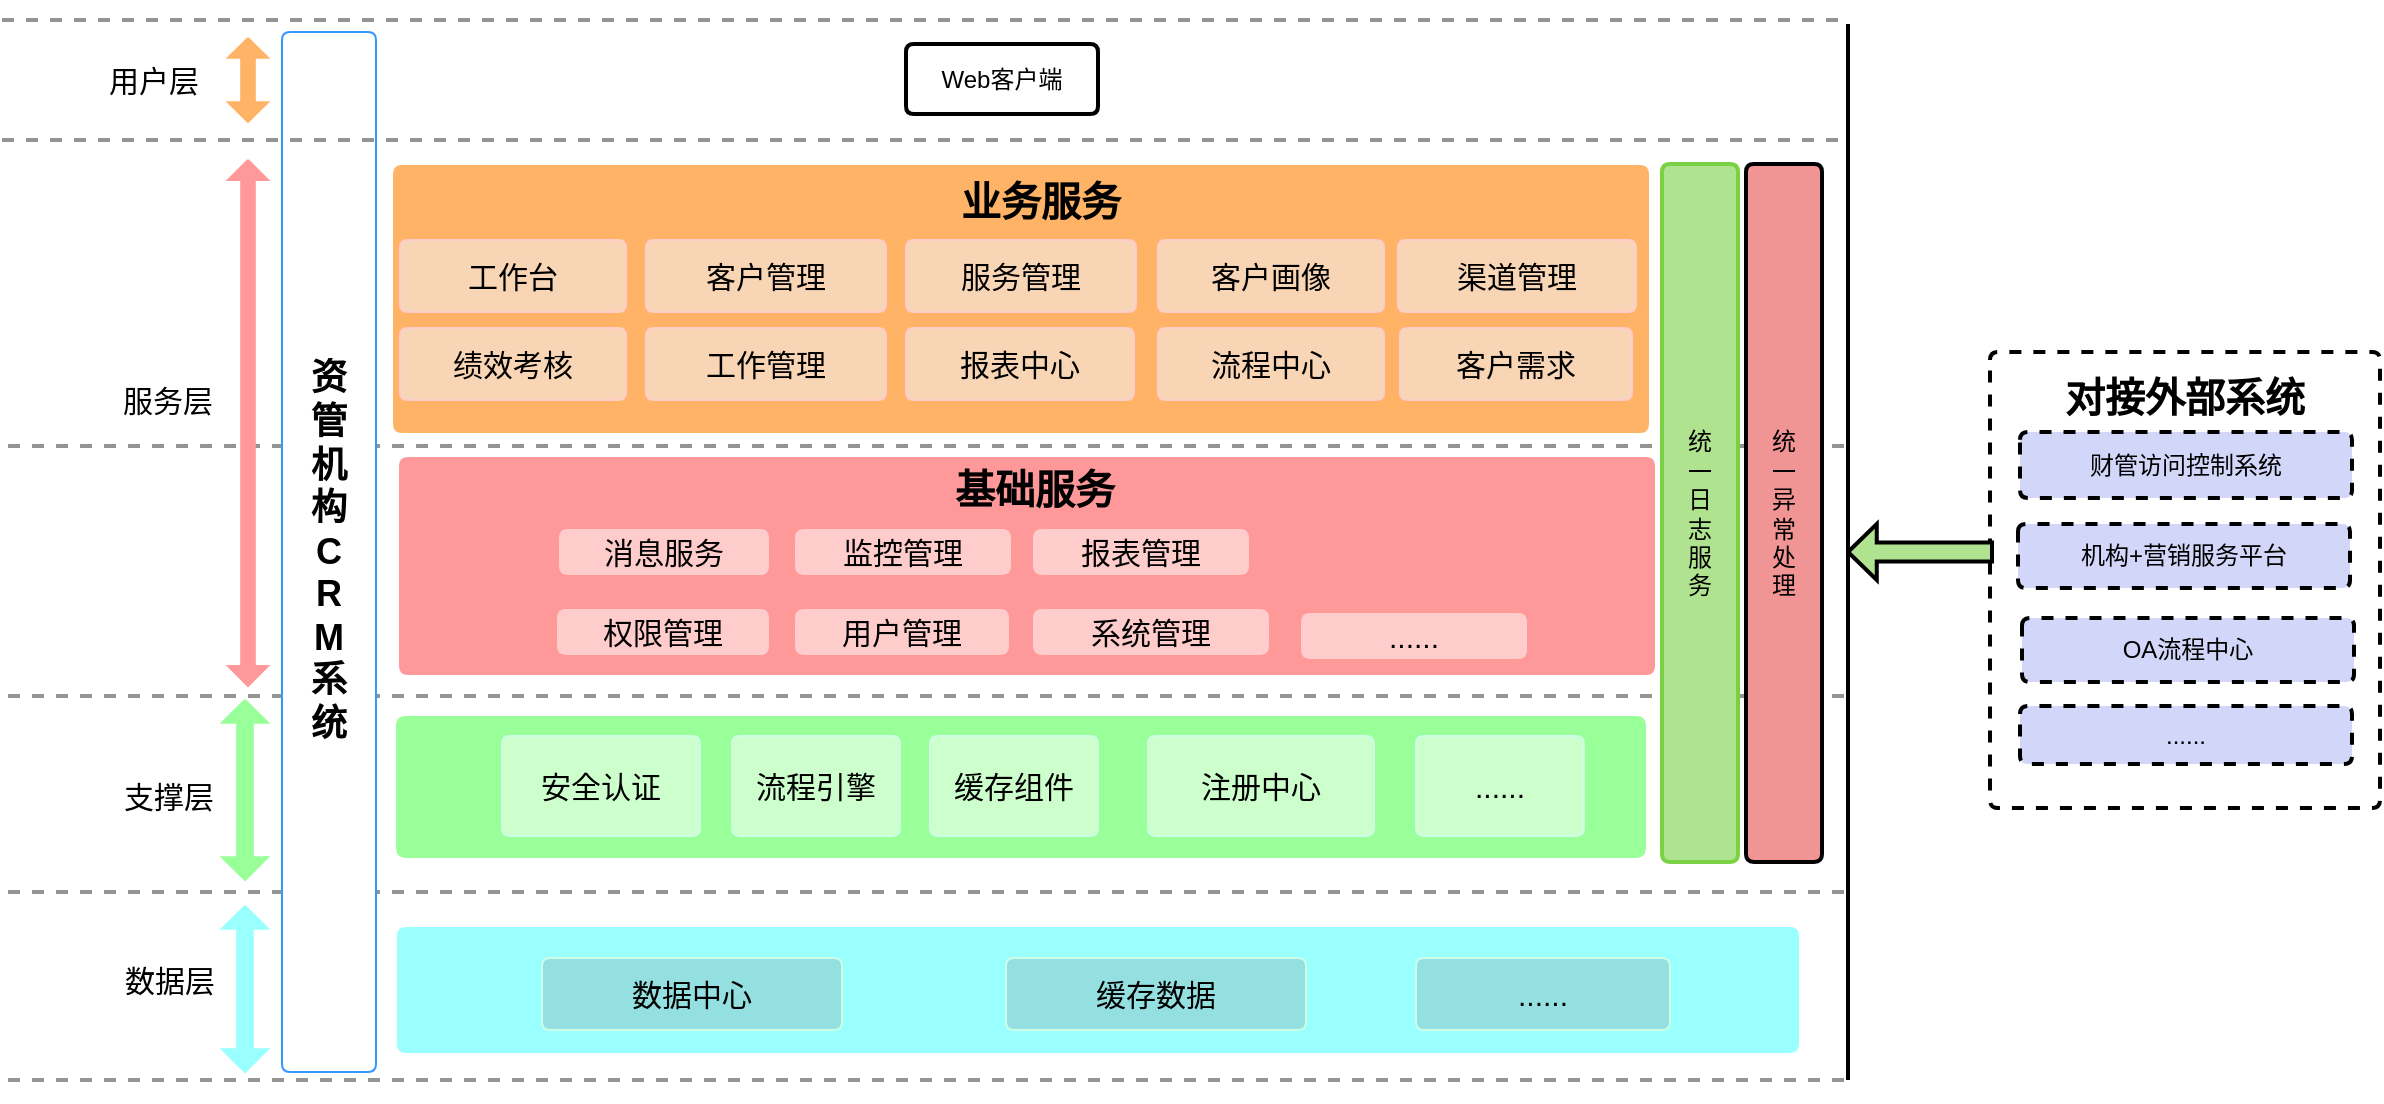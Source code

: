 <mxfile version="24.7.4">
  <diagram name="Page-1" id="Page-1">
    <mxGraphModel dx="1434" dy="708" grid="1" gridSize="10" guides="1" tooltips="1" connect="1" arrows="1" fold="1" page="1" pageScale="1" pageWidth="827" pageHeight="1169" math="0" shadow="0">
      <root>
        <mxCell id="0" />
        <mxCell id="1" parent="0" />
        <mxCell id="trYxhRb7_KVQ2dpVlWDX-73" value="" style="edgeStyle=none;orthogonalLoop=1;jettySize=auto;html=1;rounded=0;dashed=1;startArrow=none;startFill=0;strokeWidth=2;strokeColor=#949494;endArrow=none;endFill=0;endSize=9;" edge="1" parent="1">
          <mxGeometry width="80" relative="1" as="geometry">
            <mxPoint x="142" y="787" as="sourcePoint" />
            <mxPoint x="1062" y="787" as="targetPoint" />
            <Array as="points" />
          </mxGeometry>
        </mxCell>
        <mxCell id="trYxhRb7_KVQ2dpVlWDX-72" value="" style="edgeStyle=none;orthogonalLoop=1;jettySize=auto;html=1;rounded=0;dashed=1;startArrow=none;startFill=0;strokeWidth=2;strokeColor=#949494;endArrow=none;endFill=0;endSize=9;" edge="1" parent="1">
          <mxGeometry width="80" relative="1" as="geometry">
            <mxPoint x="142" y="689" as="sourcePoint" />
            <mxPoint x="1062" y="689" as="targetPoint" />
            <Array as="points" />
          </mxGeometry>
        </mxCell>
        <mxCell id="trYxhRb7_KVQ2dpVlWDX-71" value="" style="edgeStyle=none;orthogonalLoop=1;jettySize=auto;html=1;rounded=0;dashed=1;startArrow=none;startFill=0;strokeWidth=2;strokeColor=#949494;endArrow=none;endFill=0;endSize=9;" edge="1" parent="1">
          <mxGeometry width="80" relative="1" as="geometry">
            <mxPoint x="142" y="564" as="sourcePoint" />
            <mxPoint x="1062" y="564" as="targetPoint" />
            <Array as="points" />
          </mxGeometry>
        </mxCell>
        <UserObject label="" tags="Background" id="3">
          <mxCell style="vsdxID=2;fillColor=none;gradientColor=none;shape=stencil(nZBLDoAgDAVP0z3SIyjeg0SURgWD+Lu9EGL8xBW7N828Ji1gOWs5KeBs9s72aqPGa8AKOCejlSMfEqAALFvrVOfsYprEk4xmTKNd44Y99VhscHY8qU7iQOYhFixbvfhXzlZfYgj3hQG+54dReh2KEw==);strokeColor=none;strokeWidth=0;spacingTop=-3;spacingBottom=-3;spacingLeft=-3;spacingRight=-3;points=[];labelBackgroundColor=none;rounded=0;html=1;whiteSpace=wrap;" parent="1" vertex="1">
            <mxGeometry x="165" y="871" width="897" height="21" as="geometry" />
          </mxCell>
        </UserObject>
        <UserObject label="" tags="Background" id="5">
          <mxCell style="vsdxID=4;fillColor=none;gradientColor=none;shape=stencil(nZBLDoAgDAVP0z3SIyjeg0SURgWD+Lu9EGL8xBW7N828Ji1gOWs5KeBs9s72aqPGa8AKOCejlSMfEqAALFvrVOfsYprEk4xmTKNd44Y99VhscHY8qU7iQOYhFixbvfhXzlZfYgj3hQG+54dReh2KEw==);strokeColor=none;strokeWidth=0;spacingTop=-3;spacingBottom=-3;spacingLeft=-3;spacingRight=-3;points=[];labelBackgroundColor=none;rounded=0;html=1;whiteSpace=wrap;" parent="1" vertex="1">
            <mxGeometry x="167" y="678" width="897" height="21" as="geometry" />
          </mxCell>
        </UserObject>
        <UserObject label="" tags="Background" id="7">
          <mxCell style="vsdxID=6;fillColor=none;gradientColor=none;shape=stencil(nZBLDoAgDAVP0z3SIyjeg0SURgWD+Lu9EGL8xBW7N828Ji1gOWs5KeBs9s72aqPGa8AKOCejlSMfEqAALFvrVOfsYprEk4xmTKNd44Y99VhscHY8qU7iQOYhFixbvfhXzlZfYgj3hQG+54dReh2KEw==);strokeColor=none;strokeWidth=0;spacingTop=-3;spacingBottom=-3;spacingLeft=-3;spacingRight=-3;points=[];labelBackgroundColor=none;rounded=0;html=1;whiteSpace=wrap;" parent="1" vertex="1">
            <mxGeometry x="165" y="774" width="897" height="21" as="geometry" />
          </mxCell>
        </UserObject>
        <UserObject label="" tags="Background" id="9">
          <mxCell style="vsdxID=8;fillColor=none;gradientColor=none;shape=stencil(nZBLDoAgDAVP0z3SIyjeg0SURgWD+Lu9EGL8xBW7N828Ji1gOWs5KeBs9s72aqPGa8AKOCejlSMfEqAALFvrVOfsYprEk4xmTKNd44Y99VhscHY8qU7iQOYhFixbvfhXzlZfYgj3hQG+54dReh2KEw==);strokeColor=none;strokeWidth=0;spacingTop=-3;spacingBottom=-3;spacingLeft=-3;spacingRight=-3;points=[];labelBackgroundColor=none;rounded=0;html=1;whiteSpace=wrap;" parent="1" vertex="1">
            <mxGeometry x="165" y="396" width="897" height="21" as="geometry" />
          </mxCell>
        </UserObject>
        <UserObject label="" tags="Background" id="10">
          <mxCell style="vsdxID=9;fillColor=#ff9999;gradientColor=none;shape=stencil(lZLdDoMgDIWfhluC7eLitXPvYSJOMicOf+befjLYBGZIdtdTTvlaKMF8aMqeE2DDqOSVP0Q1NgRPBEB0DVdiXCOCBcG8lopflJy6yui+1E4d3eSsb1hMHdMVwJ5GIT2+9dlY71NZaWvie325gJU0PVgDuAZ7Vys6B5tlFFMPzSLghMXR2znszuGzN7ftJaX4D/yb+ODdYYKOdhtwXmrXHX/2H3wwezhOwI799xpse1KLtjVr5p6He7WmzE5i8QI=);strokeColor=#ff9999;spacingTop=-3;spacingBottom=-3;spacingLeft=-3;spacingRight=-3;points=[];labelBackgroundColor=none;rounded=0;html=1;whiteSpace=wrap;" parent="1" vertex="1">
            <mxGeometry x="338" y="570" width="627" height="108" as="geometry" />
          </mxCell>
        </UserObject>
        <UserObject label="&lt;div style=&quot;font-size: 1px&quot;&gt;&lt;p style=&quot;text-align:center;margin-left:0;margin-right:0;margin-top:0px;margin-bottom:0px;text-indent:0;vertical-align:middle;direction:ltr;&quot;&gt;&lt;font style=&quot;font-size:15px;font-family:0;color:#000000;direction:ltr;letter-spacing:0px;line-height:120%;opacity:1&quot;&gt;消息服务&lt;br/&gt;&lt;/font&gt;&lt;/p&gt;&lt;/div&gt;" tags="Background" id="11">
          <mxCell style="verticalAlign=middle;align=center;overflow=width;vsdxID=10;fillColor=#ffcccc;gradientColor=none;shape=stencil(lVLRDoIwDPyavS5bl+h4RvwPEoYsIsMBin8vsygbIMa3Xnvdtd0RETdFWisCrGmtOau7ztqCiAMB0FWhrG6HiIiEiDg3Vp2s6aoMcZ06posu5uZe6LGPuQ5gD0R8TyP5yhyRfO3SzJF5yA5hDwgFlTASwCeMb5W68oSjHeUyEGcbwpxtS091+LJJqD7xEUugDP7R/yTeE/j7zIZancA71ip7+/IL+dn6i31C8R+/PgSTX3Jdlmg3vz7315BCb4rkCQ==);strokeColor=#ffcccc;spacingTop=-3;spacingBottom=-3;spacingLeft=-3;spacingRight=-3;points=[];labelBackgroundColor=none;rounded=0;html=1;whiteSpace=wrap;" parent="1" vertex="1">
            <mxGeometry x="418" y="606" width="104" height="22" as="geometry" />
          </mxCell>
        </UserObject>
        <UserObject label="&lt;div style=&quot;font-size: 1px&quot;&gt;&lt;p style=&quot;text-align:center;margin-left:0;margin-right:0;margin-top:0px;margin-bottom:0px;text-indent:0;vertical-align:middle;direction:ltr;&quot;&gt;&lt;font style=&quot;font-size:20px;font-family:0;color:#000000;direction:ltr;letter-spacing:0px;line-height:120%;opacity:1&quot;&gt;&lt;b&gt;基础服务&lt;/b&gt;&lt;/font&gt;&lt;/p&gt;&lt;/div&gt;" tags="Background" id="12">
          <mxCell style="verticalAlign=middle;align=center;overflow=width;vsdxID=11;fillColor=none;gradientColor=none;shape=stencil(nZBLDoAgDAVP0z3SIyjeg0SURgWD+Lu9EGL8xBW7N828Ji1gOWs5KeBs9s72aqPGa8AKOCejlSMfEqAALFvrVOfsYprEk4xmTKNd44Y99VhscHY8qU7iQOYhFixbvfhXzlZfYgj3hQG+54dReh2KEw==);strokeColor=none;strokeWidth=0;spacingTop=-3;spacingBottom=-3;spacingLeft=-3;spacingRight=-3;points=[];labelBackgroundColor=none;rounded=0;html=1;whiteSpace=wrap;" parent="1" vertex="1">
            <mxGeometry x="588" y="565" width="135" height="40" as="geometry" />
          </mxCell>
        </UserObject>
        <UserObject label="" tags="Background" id="13">
          <mxCell style="vsdxID=12;fillColor=#ffb366;gradientColor=none;shape=stencil(lVLRDoMgDPwaXgm2iwnPzv2HiTjJnDh0m/v7yWAT0JDsrddeuWspwWJsq0EQYOOk1UU8ZT21BI8EQPat0HJaIoIlwaJRWpy1uve1xUNlmCa6qod5YbZ9zHQAe1mElGWfxMlyb/eqNtwsJIdwBgdpfnAE8AnurU72ni7nFPNAmyWEM5aWXuuwP0govtKdmZxy/o/8L/E14I8Tedp14O1ql51e/EY+mn4zTySe/PMlWI+lkV1nb82vx8e1pOxhYvkG);strokeColor=#ffb366;spacingTop=-3;spacingBottom=-3;spacingLeft=-3;spacingRight=-3;points=[];labelBackgroundColor=none;rounded=0;html=1;whiteSpace=wrap;" parent="1" vertex="1">
            <mxGeometry x="335" y="424" width="627" height="133" as="geometry" />
          </mxCell>
        </UserObject>
        <UserObject label="&lt;div style=&quot;font-size: 1px&quot;&gt;&lt;p style=&quot;text-align:center;margin-left:0;margin-right:0;margin-top:0px;margin-bottom:0px;text-indent:0;vertical-align:middle;direction:ltr;&quot;&gt;&lt;font style=&quot;font-size:18px;font-family:0;color:#000000;direction:ltr;letter-spacing:0px;line-height:120%;opacity:1&quot;&gt;&lt;b&gt;资&lt;br/&gt;&lt;/b&gt;&lt;/font&gt;&lt;font style=&quot;font-size:18px;font-family:0;color:#000000;direction:ltr;letter-spacing:0px;line-height:120%;opacity:1&quot;&gt;&lt;b&gt;管&lt;br/&gt;&lt;/b&gt;&lt;/font&gt;&lt;font style=&quot;font-size:18px;font-family:0;color:#000000;direction:ltr;letter-spacing:0px;line-height:120%;opacity:1&quot;&gt;&lt;b&gt;机&lt;br/&gt;&lt;/b&gt;&lt;/font&gt;&lt;font style=&quot;font-size:18px;font-family:0;color:#000000;direction:ltr;letter-spacing:0px;line-height:120%;opacity:1&quot;&gt;&lt;b&gt;构&lt;br/&gt;&lt;/b&gt;&lt;/font&gt;&lt;font style=&quot;font-size:18px;font-family:0;color:#000000;direction:ltr;letter-spacing:0px;line-height:120%;opacity:1&quot;&gt;&lt;b&gt;C&lt;br/&gt;&lt;/b&gt;&lt;/font&gt;&lt;font style=&quot;font-size:18px;font-family:0;color:#000000;direction:ltr;letter-spacing:0px;line-height:120%;opacity:1&quot;&gt;&lt;b&gt;R&lt;br/&gt;&lt;/b&gt;&lt;/font&gt;&lt;font style=&quot;font-size:18px;font-family:0;color:#000000;direction:ltr;letter-spacing:0px;line-height:120%;opacity:1&quot;&gt;&lt;b&gt;M&lt;br/&gt;&lt;/b&gt;&lt;/font&gt;&lt;font style=&quot;font-size:18px;font-family:0;color:#000000;direction:ltr;letter-spacing:0px;line-height:120%;opacity:1&quot;&gt;&lt;b&gt;系&lt;br/&gt;&lt;/b&gt;&lt;/font&gt;&lt;font style=&quot;font-size:18px;font-family:0;color:#000000;direction:ltr;letter-spacing:0px;line-height:120%;opacity:1&quot;&gt;&lt;b&gt;统&lt;/b&gt;&lt;/font&gt;&lt;/p&gt;&lt;/div&gt;" tags="Background" id="14">
          <mxCell style="verticalAlign=middle;align=center;overflow=width;vsdxID=13;fillColor=#ffffff;gradientColor=none;shape=stencil(lVLREoIgEPwaXhk8LPPZ9D+cEZPJxBDL/j4JSlCHmd5u7/bYveMQzYam7BkCMigpruzJK9UgekYAvGuY5GqOEM0RzWoh2UWKsasM7kvN1NFNPPQLk+kjugPIyyKcJJ9EYbj3saw0N/LJPpzAwBOOj5YALsG+1fLO0U0jfIh97YBwRMLSSx32B/HFF7o1k2Kg/8j/El8D7jgrT7sOnF3tssOL38ivpt/M44uH/3wOlmOpeduaW3Pr6+OaU+Ywaf4G);strokeColor=#3399ff;spacingTop=-3;spacingBottom=-3;spacingLeft=-3;spacingRight=-3;points=[];labelBackgroundColor=none;rounded=0;html=1;whiteSpace=wrap;" parent="1" vertex="1">
            <mxGeometry x="279" y="357" width="47" height="520" as="geometry" />
          </mxCell>
        </UserObject>
        <UserObject label="" tags="Background" id="15">
          <mxCell style="vsdxID=14;fillColor=#99ffff;gradientColor=none;shape=stencil(lVLRDoIwDPyavS6jVQzPiP9BwpBFZDhB8e9lbso2yBLfeu11d+1KML83Zc8JsPug5IU/RTU0BI8EQHQNV2KYI4IFwbyWip+VHLvK4L7UTB1d5UO/MJk+pjuAvQxKKWafxMlwb2NZaW7ik304gYV0f7AEcAn2rVZ0jm6W0R162iwinLC49FKH7UF88YVuzSBNk3/kf4mvAXecwNOmA2dXm+z44lfywfSreQLx6J/PwXIstWhbc2tuPTyuOWUOE4s3);strokeColor=#99ffff;spacingTop=-3;spacingBottom=-3;spacingLeft=-3;spacingRight=-3;points=[];labelBackgroundColor=none;rounded=0;html=1;whiteSpace=wrap;" parent="1" vertex="1">
            <mxGeometry x="337" y="805" width="700" height="62" as="geometry" />
          </mxCell>
        </UserObject>
        <UserObject label="" tags="Background" id="16">
          <mxCell style="vsdxID=15;fillColor=#99ff99;gradientColor=none;shape=stencil(lVLREoIgEPwaXhk8zPLZ9D+cEZPJxFDL/j4JSkCHmd5u7/bYveMQzYam7BkCMoxSXNmTV2OD6BkB8K5hko9LhGiOaFYLyS5STF2lcV8qpopu4qFemHUfUR1AXhod8BE+iUJz71NZKW7kkl04g4E4iQ0BbIJ5q+WdpZummCaONgkIRyQsvdZhfxBXfKUbMzGG0z/yv8TXgD2O52nXgbWrXXZ48Rt5b/rNPJ548M+XYD2WmretvjW77h/XktKHSfM3);strokeColor=#99ff99;strokeWidth=2;spacingTop=-3;spacingBottom=-3;spacingLeft=-3;spacingRight=-3;points=[];labelBackgroundColor=none;rounded=0;html=1;whiteSpace=wrap;" parent="1" vertex="1">
            <mxGeometry x="337" y="700" width="623" height="69" as="geometry" />
          </mxCell>
        </UserObject>
        <UserObject label="&lt;div style=&quot;font-size: 1px&quot;&gt;&lt;p style=&quot;text-align:center;margin-left:0;margin-right:0;margin-top:0px;margin-bottom:0px;text-indent:0;vertical-align:middle;direction:ltr;&quot;&gt;&lt;font style=&quot;font-size:15px;font-family:0;color:#000000;direction:ltr;letter-spacing:0px;line-height:120%;opacity:1&quot;&gt;安全认证&lt;/font&gt;&lt;/p&gt;&lt;/div&gt;" tags="Background" id="17">
          <mxCell style="verticalAlign=middle;align=center;overflow=width;vsdxID=16;fillColor=#ccffcc;gradientColor=none;shape=stencil(lVLRDoIwDPyavS6l0wjPiP9BwpBFZDhB8e9lFmUDssS3XnvdXbsykd6rvJUM4d4ZfZFPVXQVE0eGqJpKGtWNERMZE2mpjTwb3TcF4Ta3TBtd9cO+MFAf2A6EF6EDT/CTOBH31ueF5UY+2YcDEtxxwImALmF6q1aNo5vseRJ72hAQjiAsPddxexBffKZPZpBD/I/8L/E14I6z8LTpwNnVJju8+JX8YvrVPL54+M/HYD6WUtU13ZpbXx7XmKLDFNkb);strokeColor=#ccffe6;spacingTop=-3;spacingBottom=-3;spacingLeft=-3;spacingRight=-3;points=[];labelBackgroundColor=none;rounded=0;html=1;whiteSpace=wrap;" parent="1" vertex="1">
            <mxGeometry x="389" y="709" width="99" height="50" as="geometry" />
          </mxCell>
        </UserObject>
        <UserObject label="&lt;div style=&quot;font-size: 1px&quot;&gt;&lt;p style=&quot;text-align:center;margin-left:0;margin-right:0;margin-top:0px;margin-bottom:0px;text-indent:0;vertical-align:middle;direction:ltr;&quot;&gt;&lt;font style=&quot;font-size:15px;font-family:0;color:#000000;direction:ltr;letter-spacing:0px;line-height:120%;opacity:1&quot;&gt;流程引擎&lt;/font&gt;&lt;/p&gt;&lt;/div&gt;" tags="Background" id="18">
          <mxCell style="verticalAlign=middle;align=center;overflow=width;vsdxID=17;fillColor=#ccffcc;gradientColor=none;shape=stencil(lVLRDoIwDPyavS6j0yDPiP9BwpBFZDgG4t/LLMoGZIlvvfa6u3YlPO2qvBUEWGe0uomnLExF+JkAyKYSWpopIjwjPC2VFlet+qZA3OaWaaO7GuwLI/Yx2wHshSimCXwSF+Q++ryw3Mgn+3AEhAcaRzMBXML8Vi0bRzc5Ukg8bRYQjlhYeqnD/iC++EKfzQBlp3/kf4mvAXecladdB86udtnhxW/kV9Nv5vHFw38+BcuxlLKu8dbc+vq4phQeJs/e);strokeColor=#ccffe6;spacingTop=-3;spacingBottom=-3;spacingLeft=-3;spacingRight=-3;points=[];labelBackgroundColor=none;rounded=0;html=1;whiteSpace=wrap;" parent="1" vertex="1">
            <mxGeometry x="504" y="709" width="84" height="50" as="geometry" />
          </mxCell>
        </UserObject>
        <UserObject label="&lt;div style=&quot;font-size: 1px&quot;&gt;&lt;p style=&quot;text-align:center;margin-left:0;margin-right:0;margin-top:0px;margin-bottom:0px;text-indent:0;vertical-align:middle;direction:ltr;&quot;&gt;&lt;font style=&quot;font-size:15px;font-family:0;color:#000000;direction:ltr;letter-spacing:0px;line-height:120%;opacity:1&quot;&gt;缓存组件&lt;/font&gt;&lt;/p&gt;&lt;/div&gt;" tags="Background" id="19">
          <mxCell style="verticalAlign=middle;align=center;overflow=width;vsdxID=18;fillColor=#ccffcc;gradientColor=none;shape=stencil(lVLRDoIwDPyavS6j0yDPiP9BwpBFZDgG4t/LLMoGZIlvvfa6u3YlPO2qvBUEWGe0uomnLExF+JkAyKYSWpopIjwjPC2VFlet+qZA3OaWaaO7GuwLI/Yx2wHshSimCXwSF+Q++ryw3Mgn+3AEhAcaRzMBXML8Vi0bRzc5Ukg8bRYQjlhYeqnD/iC++EKfzQBlp3/kf4mvAXecladdB86udtnhxW/kV9Nv5vHFw38+BcuxlLKu8dbc+vq4phQeJs/e);strokeColor=#ccffe6;spacingTop=-3;spacingBottom=-3;spacingLeft=-3;spacingRight=-3;points=[];labelBackgroundColor=none;rounded=0;html=1;whiteSpace=wrap;" parent="1" vertex="1">
            <mxGeometry x="603" y="709" width="84" height="50" as="geometry" />
          </mxCell>
        </UserObject>
        <UserObject label="&lt;div style=&quot;font-size: 1px&quot;&gt;&lt;p style=&quot;text-align:center;margin-left:0;margin-right:0;margin-top:0px;margin-bottom:0px;text-indent:0;vertical-align:middle;direction:ltr;&quot;&gt;&lt;font style=&quot;font-size:15px;font-family:0;color:#000000;direction:ltr;letter-spacing:0px;line-height:120%;opacity:1&quot;&gt;注册中心&lt;/font&gt;&lt;/p&gt;&lt;/div&gt;" tags="Background" id="20">
          <mxCell style="verticalAlign=middle;align=center;overflow=width;vsdxID=19;fillColor=#ccffcc;gradientColor=none;shape=stencil(lVLLEoMgDPwargyGPvRs7X84I1amVixia/++0tgK6jDTWzbZsJsQwtOuyltBgHVGq6t4ysJUhJ8IgGwqoaUZI8IzwtNSaXHRqm8KxG1umTa6qYd9YcA+ZjuAvRAdaQKfxBm59z4vLDfyyT4cACGne5gI4BKmt2rZOLrJge5iT5sFhCMWlp7rsD2ILz7TJzNAWfyP/C/xNeCOs/C06cDZ1SY7vPiV/GL61Ty+ePjPx2A+llLWNd6aW18e15jCw+TZGw==);strokeColor=#ccffe6;spacingTop=-3;spacingBottom=-3;spacingLeft=-3;spacingRight=-3;points=[];labelBackgroundColor=none;rounded=0;html=1;whiteSpace=wrap;" parent="1" vertex="1">
            <mxGeometry x="712" y="709" width="113" height="50" as="geometry" />
          </mxCell>
        </UserObject>
        <UserObject label="&lt;div style=&quot;font-size: 1px&quot;&gt;&lt;p style=&quot;text-align:center;margin-left:0;margin-right:0;margin-top:0px;margin-bottom:0px;text-indent:0;vertical-align:middle;direction:ltr;&quot;&gt;&lt;font style=&quot;font-size:15px;font-family:0;color:#000000;direction:ltr;letter-spacing:0px;line-height:120%;opacity:1&quot;&gt;服务层&lt;/font&gt;&lt;/p&gt;&lt;/div&gt;" tags="Background" id="21">
          <mxCell style="verticalAlign=middle;align=center;overflow=width;vsdxID=20;fillColor=none;gradientColor=none;shape=stencil(nZBLDoAgDAVP0z3SIyjeg0SURgWD+Lu9EGL8xBW7N828Ji1gOWs5KeBs9s72aqPGa8AKOCejlSMfEqAALFvrVOfsYprEk4xmTKNd44Y99VhscHY8qU7iQOYhFixbvfhXzlZfYgj3hQG+54dReh2KEw==);strokeColor=none;strokeWidth=0;spacingTop=-3;spacingBottom=-3;spacingLeft=-3;spacingRight=-3;points=[];labelBackgroundColor=none;rounded=0;html=1;whiteSpace=wrap;" parent="1" vertex="1">
            <mxGeometry x="159" y="521" width="126" height="40" as="geometry" />
          </mxCell>
        </UserObject>
        <UserObject label="&lt;div style=&quot;font-size: 1px&quot;&gt;&lt;p style=&quot;text-align:center;margin-left:0;margin-right:0;margin-top:0px;margin-bottom:0px;text-indent:0;vertical-align:middle;direction:ltr;&quot;&gt;&lt;font style=&quot;font-size:15px;font-family:0;color:#000000;direction:ltr;letter-spacing:0px;line-height:120%;opacity:1&quot;&gt;用户层&lt;/font&gt;&lt;/p&gt;&lt;/div&gt;" tags="Background" id="22">
          <mxCell style="verticalAlign=middle;align=center;overflow=width;vsdxID=21;fillColor=none;gradientColor=none;shape=stencil(nZBLDoAgDAVP0z3SIyjeg0SURgWD+Lu9EGL8xBW7N828Ji1gOWs5KeBs9s72aqPGa8AKOCejlSMfEqAALFvrVOfsYprEk4xmTKNd44Y99VhscHY8qU7iQOYhFixbvfhXzlZfYgj3hQG+54dReh2KEw==);strokeColor=none;strokeWidth=0;spacingTop=-3;spacingBottom=-3;spacingLeft=-3;spacingRight=-3;points=[];labelBackgroundColor=none;rounded=0;html=1;whiteSpace=wrap;" parent="1" vertex="1">
            <mxGeometry x="148" y="361" width="134" height="40" as="geometry" />
          </mxCell>
        </UserObject>
        <UserObject label="&lt;div style=&quot;font-size: 1px&quot;&gt;&lt;p style=&quot;text-align:center;margin-left:0;margin-right:0;margin-top:0px;margin-bottom:0px;text-indent:0;vertical-align:middle;direction:ltr;&quot;&gt;&lt;font style=&quot;font-size:15px;font-family:0;color:#000000;direction:ltr;letter-spacing:0px;line-height:120%;opacity:1&quot;&gt;数据层&lt;/font&gt;&lt;/p&gt;&lt;/div&gt;" tags="Background" id="23">
          <mxCell style="verticalAlign=middle;align=center;overflow=width;vsdxID=22;fillColor=none;gradientColor=none;shape=stencil(nZBLDoAgDAVP0z3SIyjeg0SURgWD+Lu9EGL8xBW7N828Ji1gOWs5KeBs9s72aqPGa8AKOCejlSMfEqAALFvrVOfsYprEk4xmTKNd44Y99VhscHY8qU7iQOYhFixbvfhXzlZfYgj3hQG+54dReh2KEw==);strokeColor=none;strokeWidth=0;spacingTop=-3;spacingBottom=-3;spacingLeft=-3;spacingRight=-3;points=[];labelBackgroundColor=none;rounded=0;html=1;whiteSpace=wrap;" parent="1" vertex="1">
            <mxGeometry x="143" y="811" width="160" height="40" as="geometry" />
          </mxCell>
        </UserObject>
        <UserObject label="&lt;div style=&quot;font-size: 1px&quot;&gt;&lt;p style=&quot;text-align:center;margin-left:0;margin-right:0;margin-top:0px;margin-bottom:0px;text-indent:0;vertical-align:middle;direction:ltr;&quot;&gt;&lt;font style=&quot;font-size:15px;font-family:0;color:#000000;direction:ltr;letter-spacing:0px;line-height:120%;opacity:1&quot;&gt;支撑层&lt;/font&gt;&lt;/p&gt;&lt;/div&gt;" tags="Background" id="24">
          <mxCell style="verticalAlign=middle;align=center;overflow=width;vsdxID=23;fillColor=none;gradientColor=none;shape=stencil(nZBLDoAgDAVP0z3SIyjeg0SURgWD+Lu9EGL8xBW7N828Ji1gOWs5KeBs9s72aqPGa8AKOCejlSMfEqAALFvrVOfsYprEk4xmTKNd44Y99VhscHY8qU7iQOYhFixbvfhXzlZfYgj3hQG+54dReh2KEw==);strokeColor=none;strokeWidth=0;spacingTop=-3;spacingBottom=-3;spacingLeft=-3;spacingRight=-3;points=[];labelBackgroundColor=none;rounded=0;html=1;whiteSpace=wrap;" parent="1" vertex="1">
            <mxGeometry x="157" y="719" width="131" height="40" as="geometry" />
          </mxCell>
        </UserObject>
        <UserObject label="" tags="Background" id="25">
          <mxCell style="vsdxID=24;fillColor=#ff9999;gradientColor=none;shape=stencil(pZLdDoMgDIWfprcGaabx2rn3MBGFjIFB9vf2QpplzmxOt7tT+E5TygEsB1n3AjgbvLNHcVWNl4B74FwZKZzyQQFWgGVrneicPZuG6r6OZFQne4kdbuTbsWjh7E4lVQcitTITMmWvKCZ58ZnO8t/hIkt4un6QL/jshQ/3W3ZTY8Q/6OWFbNn0+h9cIoN4RqRVWlPCpvfzSIUjiiNWIw==);strokeColor=#ff9999;spacingTop=-3;spacingBottom=-3;spacingLeft=-3;spacingRight=-3;points=[];labelBackgroundColor=none;rounded=0;html=1;whiteSpace=wrap;" parent="1" vertex="1">
            <mxGeometry x="252" y="421" width="20" height="263" as="geometry" />
          </mxCell>
        </UserObject>
        <UserObject label="" tags="Background" id="26">
          <mxCell style="vsdxID=25;fillColor=#ffb366;gradientColor=none;shape=stencil(pZJhDoIwDIVP079krsIOgHgPEoZbnBsZE/X2bmmMSFQg/Hvdvtd03QMse1V3Ejjrg3dnedNNUIAH4FxbJb0OUQFWgGXrvDx5d7UN1V2dyKQubkgd7uTLWbJw9qCSqiORRtsRuWOfKMcsx994ITbQosj2YvkoM/jkjS/3V3ZVY8QN9MxGVi17+S/+I6N4x6TVxlDKxvfTWMUjiiRWTw==);strokeColor=#ffb366;spacingTop=-3;spacingBottom=-3;spacingLeft=-3;spacingRight=-3;points=[];labelBackgroundColor=none;rounded=0;html=1;whiteSpace=wrap;" parent="1" vertex="1">
            <mxGeometry x="252" y="360" width="20" height="42" as="geometry" />
          </mxCell>
        </UserObject>
        <UserObject label="" tags="Background" id="27">
          <mxCell style="vsdxID=26;fillColor=#99ff99;gradientColor=none;shape=stencil(nZLdDoMgDIWfprcGaaa7d+49TMRBxsAg+3t7IXWZM9v8uTul32mgHMCik1UrgLPOO3sWd1V7CXgAzpWRwikfFGAJWDTWiZOzV1NT3VaRjOpib3HCg3w7Fi2cPamk6kikVmZEpuwTTXmS5b/xobeN3ucJ4vKrzOCTN77cX9lVg4feNnpmI6uWvfwX/5FBvGPSKK0pZeP+NFbhiCKJZQ8=);strokeColor=#99ff99;spacingTop=-3;spacingBottom=-3;spacingLeft=-3;spacingRight=-3;points=[];labelBackgroundColor=none;rounded=0;html=1;whiteSpace=wrap;" parent="1" vertex="1">
            <mxGeometry x="249" y="691" width="23" height="90" as="geometry" />
          </mxCell>
        </UserObject>
        <UserObject label="" tags="Background" id="28">
          <mxCell style="vsdxID=27;fillColor=#99ffff;gradientColor=none;shape=stencil(pZLdDoMgDIWfprcGaabeO/ceJqKQMTDI/t5eSLPMmW1qvOuB7zSlHMBykHUvgLPBO3sWd9V4CXgEzpWRwikfKsAKsGytE52zV9OQ7utIxupib7HDg3wHFi2cPUmSOhGplZmQKftEU0zy4jee5TvoIkuiXDvKAj5748v9ld3UGHEHvbCRTcte/4v/yFC8Y9IqrSll0/t5rMIRRRKrEQ==);strokeColor=#99ffff;spacingTop=-3;spacingBottom=-3;spacingLeft=-3;spacingRight=-3;points=[];labelBackgroundColor=none;rounded=0;html=1;whiteSpace=wrap;" parent="1" vertex="1">
            <mxGeometry x="249" y="794" width="23" height="83" as="geometry" />
          </mxCell>
        </UserObject>
        <UserObject label="&lt;div style=&quot;font-size: 1px&quot;&gt;&lt;p style=&quot;text-align:center;margin-left:0;margin-right:0;margin-top:0px;margin-bottom:0px;text-indent:0;vertical-align:middle;direction:ltr;&quot;&gt;&lt;font style=&quot;font-size:15px;font-family:0;color:#000000;direction:ltr;letter-spacing:0px;line-height:120%;opacity:1&quot;&gt;数据中心&lt;/font&gt;&lt;/p&gt;&lt;/div&gt;" tags="Background" id="29">
          <mxCell style="verticalAlign=middle;align=center;overflow=width;vsdxID=28;fillColor=#94e0e1;gradientColor=none;shape=stencil(lVJBEoIwDHxNr502FYQz4j+YAaQjUiyg+HupQWkBcbxlk003SZeIqCmSOiPAmlarc3aXaVsQcSAAsioyLdshIiImIsqVzk5adVWKuE4M00QXdTMv9NjHTAewByLOaOC/MkckX7skNWTusl3YA0KgvjcSwCaMb5WysoTDPRWeI842hDnblp7q8GUTV33iIw5Cynf/6H8S7wnsfWZDrU5gHWuVvX35hfxs/cU+rviPXx+CyS+5LEu0m12f+2tIoTdF/AQ=);strokeColor=#ccffe6;spacingTop=-3;spacingBottom=-3;spacingLeft=-3;spacingRight=-3;points=[];labelBackgroundColor=none;rounded=0;html=1;whiteSpace=wrap;" parent="1" vertex="1">
            <mxGeometry x="409" y="820" width="150" height="36" as="geometry" />
          </mxCell>
        </UserObject>
        <UserObject label="&lt;div style=&quot;font-size: 1px&quot;&gt;&lt;p style=&quot;text-align:center;margin-left:0;margin-right:0;margin-top:0px;margin-bottom:0px;text-indent:0;vertical-align:middle;direction:ltr;&quot;&gt;&lt;font style=&quot;font-size:15px;font-family:0;color:#000000;direction:ltr;letter-spacing:0px;line-height:120%;opacity:1&quot;&gt;......&lt;/font&gt;&lt;/p&gt;&lt;/div&gt;" tags="Background" id="30">
          <mxCell style="verticalAlign=middle;align=center;overflow=width;vsdxID=29;fillColor=#94e0e1;gradientColor=none;shape=stencil(jZLREoIgEEW/hlcHlsbRZ7P/cEZMJhNDLfv7pJUENett7+6FswtLeNKWWSMI0LbT6iIeMu9Kwo8EQNal0LIbI8JTwpNCaXHWqq9z1E1mnCa6qru5YcBz1JwA+kTFaBCF78wJzbc+y42Z+W5fDoCSB+wwGcA1THdVsnbAcWhRFk53wIzuo+c6fJnEp89+1FFse/+T/0nYDtx5Fk1tduA81qZ7/+VX+MX4q3l8+I9fH4N5XwpZVbhubn25X2MKd5OnLw==);strokeColor=#ccffe6;spacingTop=-3;spacingBottom=-3;spacingLeft=-3;spacingRight=-3;points=[];labelBackgroundColor=none;rounded=0;html=1;whiteSpace=wrap;" parent="1" vertex="1">
            <mxGeometry x="846" y="820" width="127" height="36" as="geometry" />
          </mxCell>
        </UserObject>
        <UserObject label="&lt;div style=&quot;font-size: 1px&quot;&gt;&lt;p style=&quot;text-align:center;margin-left:0;margin-right:0;margin-top:0px;margin-bottom:0px;text-indent:0;vertical-align:middle;direction:ltr;&quot;&gt;&lt;font style=&quot;font-size:15px;font-family:0;color:#000000;direction:ltr;letter-spacing:0px;line-height:120%;opacity:1&quot;&gt;工作台&lt;/font&gt;&lt;/p&gt;&lt;/div&gt;" tags="Background" id="31">
          <mxCell style="verticalAlign=middle;align=center;overflow=width;vsdxID=30;fillColor=#f8d5b5;gradientColor=none;shape=stencil(lVJBEoIwDHxNr502VQbOiP9ghiIdkWIBxd9LDUoLiOMtm2y6SbpExE2R1pIAa1qjz/KusrYg4kAAVFVIo9ohIiIhIs61kSejuypDXKeWaaOLvtkXeuxjtgPYAxFnNNy9MkckX7s0s2Tus33YA0JB9zASwCWMb5WqcoSjgO5CT5xtCHO2LT3V4csmvvrERxxGlAf/6H8S7wncfWZDrU7gHGuVvX35hfxs/cU+vviPXx+CyS+5Kku0m1uf+2tIoTdF8gQ=);strokeColor=#ffcccc;spacingTop=-3;spacingBottom=-3;spacingLeft=-3;spacingRight=-3;points=[];labelBackgroundColor=none;rounded=0;html=1;whiteSpace=wrap;" parent="1" vertex="1">
            <mxGeometry x="338" y="461" width="113" height="36" as="geometry" />
          </mxCell>
        </UserObject>
        <UserObject label="&lt;div style=&quot;font-size: 1px&quot;&gt;&lt;p style=&quot;text-align:center;margin-left:0;margin-right:0;margin-top:0px;margin-bottom:0px;text-indent:0;vertical-align:middle;direction:ltr;&quot;&gt;&lt;font style=&quot;font-size:15px;font-family:0;color:#000000;direction:ltr;letter-spacing:0px;line-height:120%;opacity:1&quot;&gt;客户管理&lt;/font&gt;&lt;/p&gt;&lt;/div&gt;" tags="Background" id="32">
          <mxCell style="verticalAlign=middle;align=center;overflow=width;vsdxID=31;fillColor=#f8d5b5;gradientColor=none;shape=stencil(lVLLEoIwDPyaXjtt6jBwRvwPZijSESmWh/j3UoPSAuJ4yyabbpIuEXFTpLUkwJrW6Iu8q6wtiDgSAFUV0qh2jIhIiIhzbeTZ6K7KENepZdroqnv7woB9zHYAeyDijIaHV+aE5FuXZpbMfbYPB0AoqICJAC5heqtUlSMcBTQIPXG2I8zZvvRchy+b+OozH3EYUR78o/9JvCdw91kMtTmBc6xN9v7lV/KL9Vf7+OI/fn0MZr/kqizRbm596a8xhd4UyRM=);strokeColor=#ffcccc;spacingTop=-3;spacingBottom=-3;spacingLeft=-3;spacingRight=-3;points=[];labelBackgroundColor=none;rounded=0;html=1;whiteSpace=wrap;" parent="1" vertex="1">
            <mxGeometry x="461" y="461" width="120" height="36" as="geometry" />
          </mxCell>
        </UserObject>
        <UserObject label="&lt;div style=&quot;font-size: 1px&quot;&gt;&lt;p style=&quot;text-align:center;margin-left:0;margin-right:0;margin-top:0px;margin-bottom:0px;text-indent:0;vertical-align:middle;direction:ltr;&quot;&gt;&lt;font style=&quot;font-size:15px;font-family:0;color:#000000;direction:ltr;letter-spacing:0px;line-height:120%;opacity:1&quot;&gt;服务管理&lt;/font&gt;&lt;/p&gt;&lt;/div&gt;" tags="Background" id="33">
          <mxCell style="verticalAlign=middle;align=center;overflow=width;vsdxID=32;fillColor=#f8d5b5;gradientColor=none;shape=stencil(lVJBEoIwDHxNr502VQbOiP9ghiIdkWIBxd9LDUoLiOMtm2y6SbpExE2R1pIAa1qjz/KusrYg4kAAVFVIo9ohIiIhIs61kSejuypDXKeWaaOLvtkXeuxjtgPYAxFnNNy9MkckX7s0s2Tus33YA0JBd+FIAJcwvlWqyhGOAroHT5xtCHO2LT3V4csmvvrERxxGlAf/6H8S7wncfWZDrU7gHGuVvX35hfxs/cU+vviPXx+CyS+5Kku0m1uf+2tIoTdF8gQ=);strokeColor=#ffcccc;spacingTop=-3;spacingBottom=-3;spacingLeft=-3;spacingRight=-3;points=[];labelBackgroundColor=none;rounded=0;html=1;whiteSpace=wrap;" parent="1" vertex="1">
            <mxGeometry x="591" y="461" width="115" height="36" as="geometry" />
          </mxCell>
        </UserObject>
        <UserObject label="&lt;div style=&quot;font-size: 1px&quot;&gt;&lt;p style=&quot;text-align:center;margin-left:0;margin-right:0;margin-top:0px;margin-bottom:0px;text-indent:0;vertical-align:middle;direction:ltr;&quot;&gt;&lt;font style=&quot;font-size:15px;font-family:0;color:#000000;direction:ltr;letter-spacing:0px;line-height:120%;opacity:1&quot;&gt;客户画像&lt;/font&gt;&lt;/p&gt;&lt;/div&gt;" tags="Background" id="34">
          <mxCell style="verticalAlign=middle;align=center;overflow=width;vsdxID=33;fillColor=#f8d5b5;gradientColor=none;shape=stencil(lVLLEoIwDPyaXjt9IMIZ8T+YoUhHpFiK4t9LDUoLiOMtm2y6SbqIJ22ZNQIx0hqtzuIuc1MifkCMyboUWpohQjxFPCmUFietujoH3GSWaaOLutkXeugjtoORByBKcBS8MkcgX7sst2Tqs33YM4Ac7/hIYC5hfKuStSMchzjYe+JkQ5iSbempzr5s4qtPfMBRjGn4j/4n8Z7A3Wc21OoEzrFW2duXX8jP1l/s44v/+PUhmPxSyKoCu7n1ub+GFHiTp08=);strokeColor=#ffcccc;spacingTop=-3;spacingBottom=-3;spacingLeft=-3;spacingRight=-3;points=[];labelBackgroundColor=none;rounded=0;html=1;whiteSpace=wrap;" parent="1" vertex="1">
            <mxGeometry x="717" y="461" width="113" height="36" as="geometry" />
          </mxCell>
        </UserObject>
        <UserObject label="&lt;div style=&quot;font-size: 1px&quot;&gt;&lt;p style=&quot;text-align:center;margin-left:0;margin-right:0;margin-top:0px;margin-bottom:0px;text-indent:0;vertical-align:middle;direction:ltr;&quot;&gt;&lt;font style=&quot;font-size:15px;font-family:0;color:#000000;direction:ltr;letter-spacing:0px;line-height:120%;opacity:1&quot;&gt;工作管理&lt;/font&gt;&lt;/p&gt;&lt;/div&gt;" tags="Background" id="35">
          <mxCell style="verticalAlign=middle;align=center;overflow=width;vsdxID=34;fillColor=#f8d5b5;gradientColor=none;shape=stencil(lVLLEoIwDPyaXjtt6jBwRvwPZijSESmWh/j3UoPSAuJ4yyabbpIuEXFTpLUkwJrW6Iu8q6wtiDgSAFUV0qh2jIhIiIhzbeTZ6K7KENepZdroqnv7woB9zHYAeyDijIaHV+aE5FuXZpbMfbYPB0AoqICJAC5heqtUlSMcBTQIPXG2I8zZvvRchy+b+OozH3EYUR78o/9JvCdw91kMtTmBc6xN9v7lV/KL9Vf7+OI/fn0MZr/kqizRbm596a8xhd4UyRM=);strokeColor=#ffcccc;spacingTop=-3;spacingBottom=-3;spacingLeft=-3;spacingRight=-3;points=[];labelBackgroundColor=none;rounded=0;html=1;whiteSpace=wrap;" parent="1" vertex="1">
            <mxGeometry x="461" y="505" width="120" height="36" as="geometry" />
          </mxCell>
        </UserObject>
        <UserObject label="&lt;div style=&quot;font-size: 1px&quot;&gt;&lt;p style=&quot;text-align:center;margin-left:0;margin-right:0;margin-top:0px;margin-bottom:0px;text-indent:0;vertical-align:middle;direction:ltr;&quot;&gt;&lt;font style=&quot;font-size:15px;font-family:0;color:#000000;direction:ltr;letter-spacing:0px;line-height:120%;opacity:1&quot;&gt;报表中心&lt;/font&gt;&lt;/p&gt;&lt;/div&gt;" tags="Background" id="36">
          <mxCell style="verticalAlign=middle;align=center;overflow=width;vsdxID=35;fillColor=#f8d5b5;gradientColor=none;shape=stencil(lVJBEoIwDHxNr502VQbOiP9ghiIdkWIBxd9LDUoLiOMtm2y6SbpExE2R1pIAa1qjz/KusrYg4kAAVFVIo9ohIiIhIs61kSejuypDXKeWaaOLvtkXeuxjtgPYAxFnNNy9MkckX7s0s2Tus33YA0JBd9FIAJcwvlWqyhGOArrnnjjbEOZsW3qqw5dNfPWJjziMKA/+0f8k3hO4+8yGWp3AOdYqe/vyC/nZ+ot9fPEfvz4Ek19yVZZoN7c+99eQQm+K5Ak=);strokeColor=#ffcccc;spacingTop=-3;spacingBottom=-3;spacingLeft=-3;spacingRight=-3;points=[];labelBackgroundColor=none;rounded=0;html=1;whiteSpace=wrap;" parent="1" vertex="1">
            <mxGeometry x="591" y="505" width="114" height="36" as="geometry" />
          </mxCell>
        </UserObject>
        <UserObject label="&lt;div style=&quot;font-size: 1px&quot;&gt;&lt;p style=&quot;text-align:center;margin-left:0;margin-right:0;margin-top:0px;margin-bottom:0px;text-indent:0;vertical-align:middle;direction:ltr;&quot;&gt;&lt;font style=&quot;font-size:15px;font-family:0;color:#000000;direction:ltr;letter-spacing:0px;line-height:120%;opacity:1&quot;&gt;流程中心&lt;/font&gt;&lt;/p&gt;&lt;/div&gt;" tags="Background" id="37">
          <mxCell style="verticalAlign=middle;align=center;overflow=width;vsdxID=36;fillColor=#f8d5b5;gradientColor=none;shape=stencil(lVLLEoIwDPyaXjt9IMIZ8T+YoUhHpFiK4t9LDUoLiOMtm2y6SbqIJ22ZNQIx0hqtzuIuc1MifkCMyboUWpohQjxFPCmUFietujoH3GSWaaOLutkXeugjtoORByBKcBS8MkcgX7sst2Tqs33YM4Ac7/hIYC5hfKuStSMchzjYe+JkQ5iSbempzr5s4qtPfMBRjGn4j/4n8Z7A3Wc21OoEzrFW2duXX8jP1l/s44v/+PUhmPxSyKoCu7n1ub+GFHiTp08=);strokeColor=#ffcccc;spacingTop=-3;spacingBottom=-3;spacingLeft=-3;spacingRight=-3;points=[];labelBackgroundColor=none;rounded=0;html=1;whiteSpace=wrap;" parent="1" vertex="1">
            <mxGeometry x="717" y="505" width="113" height="36" as="geometry" />
          </mxCell>
        </UserObject>
        <UserObject label="&lt;div style=&quot;font-size: 1px&quot;&gt;&lt;p style=&quot;text-align:center;margin-left:0;margin-right:0;margin-top:0px;margin-bottom:0px;text-indent:0;vertical-align:middle;direction:ltr;&quot;&gt;&lt;font style=&quot;font-size:15px;font-family:0;color:#000000;direction:ltr;letter-spacing:0px;line-height:120%;opacity:1&quot;&gt;客户需求&lt;/font&gt;&lt;/p&gt;&lt;/div&gt;" tags="Background" id="38">
          <mxCell style="verticalAlign=middle;align=center;overflow=width;vsdxID=37;fillColor=#f8d5b5;gradientColor=none;shape=stencil(lVLLEoIwDPyaXjt9IMIZ8T+YoUhHpFiK4t9LDUoLiOMtm2y6SbqIJ22ZNQIx0hqtzuIuc1MifkCMyboUWpohQjxFPCmUFietujoH3GSWaaOLutkXeugjtoORByBKcBS8MkcgX7sst2Tqs33YM4AcB3wkMJcwvlXJ2hGOQ7zbe+JkQ5iSbempzr5s4qtPfMBRjGn4j/4n8Z7A3Wc21OoEzrFW2duXX8jP1l/s44v/+PUhmPxSyKoCu7n1ub+GFHiTp08=);strokeColor=#ffcccc;spacingTop=-3;spacingBottom=-3;spacingLeft=-3;spacingRight=-3;points=[];labelBackgroundColor=none;rounded=0;html=1;whiteSpace=wrap;" parent="1" vertex="1">
            <mxGeometry x="838" y="505" width="116" height="36" as="geometry" />
          </mxCell>
        </UserObject>
        <UserObject label="&lt;div style=&quot;font-size: 1px&quot;&gt;&lt;p style=&quot;text-align:center;margin-left:0;margin-right:0;margin-top:0px;margin-bottom:0px;text-indent:0;vertical-align:middle;direction:ltr;&quot;&gt;&lt;font style=&quot;font-size:15px;font-family:0;color:#000000;direction:ltr;letter-spacing:0px;line-height:120%;opacity:1&quot;&gt;报表管理&lt;/font&gt;&lt;/p&gt;&lt;/div&gt;" tags="Background" id="39">
          <mxCell style="verticalAlign=middle;align=center;overflow=width;vsdxID=38;fillColor=#ffcccc;gradientColor=none;shape=stencil(lVLLEoIwDPyaXjsldXicEf+DGYp0RIrlIf691KC0gDjessmmm6RLeNwUaS0IsKbV6iLuMmsLwo8EQFaF0LIdI8ITwuNcaXHWqqsyxHVqmCa6qt68MGAfMx3AHoi8gEbhK3NC8q1LM0P2XLYLB0DIaXCYCGATprdKWVnCkU/Bd8TZjrDH9qXnOnzZxFWf+YhDoAz+0f8k3hPY+yyG2pzAOtYme//yK/nF+qt9XPEfvz4Gs19yWZZoN7u+9NeYQm/y5Ak=);strokeColor=#ffcccc;spacingTop=-3;spacingBottom=-3;spacingLeft=-3;spacingRight=-3;points=[];labelBackgroundColor=none;rounded=0;html=1;whiteSpace=wrap;" parent="1" vertex="1">
            <mxGeometry x="655" y="606" width="107" height="22" as="geometry" />
          </mxCell>
        </UserObject>
        <UserObject label="&lt;div style=&quot;font-size: 1px&quot;&gt;&lt;p style=&quot;text-align:center;margin-left:0;margin-right:0;margin-top:0px;margin-bottom:0px;text-indent:0;vertical-align:middle;direction:ltr;&quot;&gt;&lt;font style=&quot;font-size:15px;font-family:0;color:#000000;direction:ltr;letter-spacing:0px;line-height:120%;opacity:1&quot;&gt;系统管理&lt;/font&gt;&lt;/p&gt;&lt;/div&gt;" tags="Background" id="40">
          <mxCell style="verticalAlign=middle;align=center;overflow=width;vsdxID=39;fillColor=#ffcccc;gradientColor=none;shape=stencil(lVLLEoIwDPyaXjtt6gPOiP/BDEU6IsUCin8vNSgtII63bLLpJukSEdV5UkkCrG6MPsu7SpuciAMBUGUujWr6iIiYiCjTRp6MbssUcZVYpo0u+mZf6LCP2Q5gD0R8T8PglTki+domqSVzn+3DDhAKuuEDAVzC8FahSkc43NFt6ImzFWHO1qXHOnzZxFcf+YgDoAz+0f8k3hO4+0yGWpzAOdYie/3yM/nJ+rN9fPEfv94Ho18yVRRoN7c+9VefQm+K+Ak=);strokeColor=#ffcccc;spacingTop=-3;spacingBottom=-3;spacingLeft=-3;spacingRight=-3;points=[];labelBackgroundColor=none;rounded=0;html=1;whiteSpace=wrap;" parent="1" vertex="1">
            <mxGeometry x="655" y="646" width="117" height="22" as="geometry" />
          </mxCell>
        </UserObject>
        <UserObject label="&lt;div style=&quot;font-size: 1px&quot;&gt;&lt;p style=&quot;text-align:center;margin-left:0;margin-right:0;margin-top:0px;margin-bottom:0px;text-indent:0;vertical-align:middle;direction:ltr;&quot;&gt;&lt;font style=&quot;font-size:15px;font-family:0;color:#000000;direction:ltr;letter-spacing:0px;line-height:120%;opacity:1&quot;&gt;......&lt;/font&gt;&lt;/p&gt;&lt;/div&gt;" tags="Background" id="41">
          <mxCell style="verticalAlign=middle;align=center;overflow=width;vsdxID=40;fillColor=#ccffcc;gradientColor=none;shape=stencil(lVLRDoIwDPyavS6j0yDPiP9BwpBFZDgG4t/LLMoGZIlvvfa6u3YlPO2qvBUEWGe0uomnLExF+JkAyKYSWpopIjwjPC2VFlet+qZA3OaWaaO7GuwLI/Yx2wHshSimCXwSF+Q++ryw3Mgn+3AEhAcaRzMBXML8Vi0bRzc5Ukg8bRYQjlhYeqnD/iC++EKfzQBlp3/kf4mvAXecladdB86udtnhxW/kV9Nv5vHFw38+BcuxlLKu8dbc+vq4phQeJs/e);strokeColor=#ccffe6;spacingTop=-3;spacingBottom=-3;spacingLeft=-3;spacingRight=-3;points=[];labelBackgroundColor=none;rounded=0;html=1;whiteSpace=wrap;" parent="1" vertex="1">
            <mxGeometry x="846" y="709" width="84" height="50" as="geometry" />
          </mxCell>
        </UserObject>
        <UserObject label="&lt;div style=&quot;font-size: 1px&quot;&gt;&lt;p style=&quot;text-align:center;margin-left:0;margin-right:0;margin-top:0px;margin-bottom:0px;text-indent:0;vertical-align:middle;direction:ltr;&quot;&gt;&lt;font style=&quot;font-size:15px;font-family:0;color:#000000;direction:ltr;letter-spacing:0px;line-height:120%;opacity:1&quot;&gt;......&lt;/font&gt;&lt;/p&gt;&lt;/div&gt;" tags="Background" id="42">
          <mxCell style="verticalAlign=middle;align=center;overflow=width;vsdxID=41;fillColor=#ffcccc;gradientColor=none;shape=stencil(lVJBEoIwDHxNr52SisIZ4R/MUKQjUiyg+HupQWkBcbxlk003SZfwqCnSWhBgTavVWdxl1haEHwmArAqhZTtEhMeER7nS4qRVV2WI69QwTXRRN/NCj33MdAB7IPIONAxemQTJ1y7NDNlz2S7sASGnvj8SwCaMb5WysoTDPd35jjjbEPbYtvRUhy+buOoTH3EAlME/+p/EewJ7n9lQqxNYx1plb19+IT9bf7GPK/7j14dg8ksuyxLtZtfn/hpS6E0ePwE=);strokeColor=#ffcccc;spacingTop=-3;spacingBottom=-3;spacingLeft=-3;spacingRight=-3;points=[];labelBackgroundColor=none;rounded=0;html=1;whiteSpace=wrap;" parent="1" vertex="1">
            <mxGeometry x="789" y="648" width="112" height="22" as="geometry" />
          </mxCell>
        </UserObject>
        <UserObject label="&lt;div style=&quot;font-size: 1px&quot;&gt;&lt;p style=&quot;text-align:center;margin-left:0;margin-right:0;margin-top:0px;margin-bottom:0px;text-indent:0;vertical-align:middle;direction:ltr;&quot;&gt;&lt;font style=&quot;font-size:15px;font-family:0;color:#000000;direction:ltr;letter-spacing:0px;line-height:120%;opacity:1&quot;&gt;权限管理&lt;/font&gt;&lt;/p&gt;&lt;/div&gt;" tags="Background" id="43">
          <mxCell style="verticalAlign=middle;align=center;overflow=width;vsdxID=42;fillColor=#ffcccc;gradientColor=none;shape=stencil(lVLLEoIwDPyaXjttOiNwRvwPZijSESmWh/j3UoPSAuJ4yyabbpIuEXFTpLUkwJrW6Iu8q6wtiDgSAFUV0qh2jIhIiIhzbeTZ6K7KENepZdroqnv7woB9zHYAeyDiAY3CV+aE5FuXZpbMfbYPB0AoaBBNBHAJ01ulqhzh6ECBe+JsR5izfem5Dl828dVnPuIQKIN/9D+J9wTuPouhNidwjrXJ3r/8Sn6x/mofX/zHr4/B7JdclSXaza0v/TWm0JsieQI=);strokeColor=#ffcccc;spacingTop=-3;spacingBottom=-3;spacingLeft=-3;spacingRight=-3;points=[];labelBackgroundColor=none;rounded=0;html=1;whiteSpace=wrap;" parent="1" vertex="1">
            <mxGeometry x="417" y="646" width="105" height="22" as="geometry" />
          </mxCell>
        </UserObject>
        <UserObject label="&lt;div style=&quot;font-size: 1px&quot;&gt;&lt;p style=&quot;text-align:center;margin-left:0;margin-right:0;margin-top:0px;margin-bottom:0px;text-indent:0;vertical-align:middle;direction:ltr;&quot;&gt;&lt;font style=&quot;font-size:15px;font-family:0;color:#000000;direction:ltr;letter-spacing:0px;line-height:120%;opacity:1&quot;&gt;用户管理&lt;/font&gt;&lt;/p&gt;&lt;/div&gt;" tags="Background" id="44">
          <mxCell style="verticalAlign=middle;align=center;overflow=width;vsdxID=43;fillColor=#ffcccc;gradientColor=none;shape=stencil(lVLLEoIwDPyaXjslHQTOiP/BDEU6IsXyEP9ealBaQBxv2WTTTdIlPG6KtBYEWNNqdRF3mbUF4UcCIKtCaNmOEeEJ4XGutDhr1VUZ4jo1TBNdVW9eGLCPmQ5gD0ReQKPwlTkh+dalmSF7LtuFAyDkNPAnAtiE6a1SVpZwdKDgO+JsR9hj+9JzHb5s4qrPfMQhUAb/6H8S7wnsfRZDbU5gHWuTvX/5lfxi/dU+rviPXx+D2S+5LEu0m11f+mtMoTd58gQ=);strokeColor=#ffcccc;spacingTop=-3;spacingBottom=-3;spacingLeft=-3;spacingRight=-3;points=[];labelBackgroundColor=none;rounded=0;html=1;whiteSpace=wrap;" parent="1" vertex="1">
            <mxGeometry x="536" y="646" width="106" height="22" as="geometry" />
          </mxCell>
        </UserObject>
        <UserObject label="&lt;div style=&quot;font-size: 1px&quot;&gt;&lt;p style=&quot;text-align:center;margin-left:0;margin-right:0;margin-top:0px;margin-bottom:0px;text-indent:0;vertical-align:middle;direction:ltr;&quot;&gt;&lt;font style=&quot;font-size:20px;font-family:0;color:#000000;direction:ltr;letter-spacing:0px;line-height:120%;opacity:1&quot;&gt;&lt;b&gt;业务服务&lt;/b&gt;&lt;/font&gt;&lt;/p&gt;&lt;/div&gt;" tags="Background" id="45">
          <mxCell style="verticalAlign=middle;align=center;overflow=width;vsdxID=44;fillColor=none;gradientColor=none;shape=stencil(nZBLDoAgDAVP0z3SIyjeg0SURgWD+Lu9EGL8xBW7N828Ji1gOWs5KeBs9s72aqPGa8AKOCejlSMfEqAALFvrVOfsYprEk4xmTKNd44Y99VhscHY8qU7iQOYhFixbvfhXzlZfYgj3hQG+54dReh2KEw==);strokeColor=none;strokeWidth=0;spacingTop=-3;spacingBottom=-3;spacingLeft=-3;spacingRight=-3;points=[];labelBackgroundColor=none;rounded=0;html=1;whiteSpace=wrap;" parent="1" vertex="1">
            <mxGeometry x="591" y="421" width="135" height="40" as="geometry" />
          </mxCell>
        </UserObject>
        <UserObject label="&lt;div style=&quot;font-size: 1px&quot;&gt;&lt;p style=&quot;text-align:center;margin-left:0;margin-right:0;margin-top:0px;margin-bottom:0px;text-indent:0;vertical-align:middle;direction:ltr;&quot;&gt;&lt;font style=&quot;font-size:12px;font-family:0;color:#000000;direction:ltr;letter-spacing:0px;line-height:120%;opacity:1&quot;&gt;统&lt;/font&gt;&lt;/p&gt;&lt;p style=&quot;text-align:center;margin-left:0;margin-right:0;margin-top:0px;margin-bottom:0px;text-indent:0;vertical-align:middle;direction:ltr;&quot;&gt;&lt;font style=&quot;font-size:12px;font-family:0;color:#000000;direction:ltr;letter-spacing:0px;line-height:120%;opacity:1&quot;&gt;一&lt;/font&gt;&lt;/p&gt;&lt;p style=&quot;text-align:center;margin-left:0;margin-right:0;margin-top:0px;margin-bottom:0px;text-indent:0;vertical-align:middle;direction:ltr;&quot;&gt;&lt;font style=&quot;font-size:12px;font-family:0;color:#000000;direction:ltr;letter-spacing:0px;line-height:120%;opacity:1&quot;&gt;日&lt;/font&gt;&lt;/p&gt;&lt;p style=&quot;text-align:center;margin-left:0;margin-right:0;margin-top:0px;margin-bottom:0px;text-indent:0;vertical-align:middle;direction:ltr;&quot;&gt;&lt;font style=&quot;font-size:12px;font-family:0;color:#000000;direction:ltr;letter-spacing:0px;line-height:120%;opacity:1&quot;&gt;志&lt;/font&gt;&lt;/p&gt;&lt;p style=&quot;text-align:center;margin-left:0;margin-right:0;margin-top:0px;margin-bottom:0px;text-indent:0;vertical-align:middle;direction:ltr;&quot;&gt;&lt;font style=&quot;font-size:12px;font-family:0;color:#000000;direction:ltr;letter-spacing:0px;line-height:120%;opacity:1&quot;&gt;服&lt;/font&gt;&lt;/p&gt;&lt;p style=&quot;text-align:center;margin-left:0;margin-right:0;margin-top:0px;margin-bottom:0px;text-indent:0;vertical-align:middle;direction:ltr;&quot;&gt;&lt;font style=&quot;font-size:12px;font-family:0;color:#000000;direction:ltr;letter-spacing:0px;line-height:120%;opacity:1&quot;&gt;务&lt;br&gt;&lt;/font&gt;&lt;/p&gt;&lt;/div&gt;" tags="Background" id="46">
          <mxCell style="verticalAlign=middle;align=center;overflow=width;vsdxID=45;fillColor=#b0e38f;gradientColor=none;shape=stencil(lZJLEoIwDIZP022nD1RYI96DGYp0RIqlKN5ealDaojjukvRPviQN4mlX5a1AjHRGq5O4ycJUiO8RY7KphJZmtBDPEE9LpcVRq74pwG9zq7TWWV1thQHyiM1g5A4exTR6Bg6gvfR5YbXUF/vuwKZkgjd8UjBXMRWrZeOA4wRHOw9OVsiU/GITnxxO4sNnOfhJjOPtP/h34NWAO07Q05cO5mV9lK+vfsEPxl8M5NPXf3005nMpZV3Dtbnv4XmNIThNnj0A);strokeColor=#7bd144;strokeWidth=2;spacingTop=-3;spacingBottom=-3;spacingLeft=-3;spacingRight=-3;points=[];labelBackgroundColor=none;rounded=0;html=1;whiteSpace=wrap;" parent="1" vertex="1">
            <mxGeometry x="969" y="423" width="38" height="349" as="geometry" />
          </mxCell>
        </UserObject>
        <UserObject label="&lt;div style=&quot;font-size: 1px&quot;&gt;&lt;p style=&quot;text-align:center;margin-left:0;margin-right:0;margin-top:0px;margin-bottom:0px;text-indent:0;vertical-align:middle;direction:ltr;&quot;&gt;&lt;font style=&quot;font-size:12px;font-family:0;color:#000000;direction:ltr;letter-spacing:0px;line-height:120%;opacity:1&quot;&gt;统&lt;/font&gt;&lt;/p&gt;&lt;p style=&quot;text-align:center;margin-left:0;margin-right:0;margin-top:0px;margin-bottom:0px;text-indent:0;vertical-align:middle;direction:ltr;&quot;&gt;&lt;font style=&quot;font-size:12px;font-family:0;color:#000000;direction:ltr;letter-spacing:0px;line-height:120%;opacity:1&quot;&gt;一&lt;/font&gt;&lt;/p&gt;&lt;p style=&quot;text-align:center;margin-left:0;margin-right:0;margin-top:0px;margin-bottom:0px;text-indent:0;vertical-align:middle;direction:ltr;&quot;&gt;&lt;font style=&quot;font-size:12px;font-family:0;color:#000000;direction:ltr;letter-spacing:0px;line-height:120%;opacity:1&quot;&gt;异&lt;/font&gt;&lt;/p&gt;&lt;p style=&quot;text-align:center;margin-left:0;margin-right:0;margin-top:0px;margin-bottom:0px;text-indent:0;vertical-align:middle;direction:ltr;&quot;&gt;&lt;font style=&quot;font-size:12px;font-family:0;color:#000000;direction:ltr;letter-spacing:0px;line-height:120%;opacity:1&quot;&gt;常&lt;/font&gt;&lt;/p&gt;&lt;p style=&quot;text-align:center;margin-left:0;margin-right:0;margin-top:0px;margin-bottom:0px;text-indent:0;vertical-align:middle;direction:ltr;&quot;&gt;&lt;font style=&quot;font-size:12px;font-family:0;color:#000000;direction:ltr;letter-spacing:0px;line-height:120%;opacity:1&quot;&gt;处&lt;/font&gt;&lt;/p&gt;&lt;p style=&quot;text-align:center;margin-left:0;margin-right:0;margin-top:0px;margin-bottom:0px;text-indent:0;vertical-align:middle;direction:ltr;&quot;&gt;&lt;font style=&quot;font-size:12px;font-family:0;color:#000000;direction:ltr;letter-spacing:0px;line-height:120%;opacity:1&quot;&gt;理&lt;br&gt;&lt;/font&gt;&lt;/p&gt;&lt;/div&gt;" tags="Background" id="47">
          <mxCell style="verticalAlign=middle;align=center;overflow=width;vsdxID=46;fillColor=#f19594;gradientColor=none;shape=stencil(lZJLEoIwDIZP022nD1RYI96DGYp0RIqlKN5ealDaojjukvRPviQN4mlX5a1AjHRGq5O4ycJUiO8RY7KphJZmtBDPEE9LpcVRq74pwG9zq7TWWV1thQHyiM1g5A4exTR6Bg6gvfR5YbXUF/vuwKZkgjd8UjBXMRWrZeOA4wRHOw9OVsiU/GITnxxO4sNnOfhJjOPtP/h34NWAO07Q05cO5mV9lK+vfsEPxl8M5NPXf3005nMpZV3Dtbnv4XmNIThNnj0A);strokeColor=#000000;strokeWidth=2;spacingTop=-3;spacingBottom=-3;spacingLeft=-3;spacingRight=-3;points=[];labelBackgroundColor=none;rounded=0;html=1;whiteSpace=wrap;" parent="1" vertex="1">
            <mxGeometry x="1011" y="423" width="38" height="349" as="geometry" />
          </mxCell>
        </UserObject>
        <UserObject label="&lt;div style=&quot;font-size: 1px&quot;&gt;&lt;p style=&quot;text-align:center;margin-left:0;margin-right:0;margin-top:0px;margin-bottom:0px;text-indent:0;vertical-align:middle;direction:ltr;&quot;&gt;&lt;font style=&quot;font-size:12px;font-family:0;color:#000000;direction:ltr;letter-spacing:0px;line-height:120%;opacity:1&quot;&gt;Web客户端&lt;br/&gt;&lt;/font&gt;&lt;/p&gt;&lt;/div&gt;" tags="Background" id="48">
          <mxCell style="verticalAlign=middle;align=center;overflow=width;vsdxID=47;fillColor=#FFFFFF;gradientColor=none;shape=stencil(lVJBEoIwDHxNr5021bGeEf/BDEU6IsUCir+XGpQWEMdbNtl0k3SJiOo8qRQBVjfWnNVdp01OxIEA6DJXVjd9RERMRJQZq07WtGWKuEoc00UXc3MvdNjHXAewByLOKZevzBHJ1zZJHZmH7BB2gHBD+W4ggE8Y3ip06Qnvt1SKQJytCHO2Lj3W4csmofrIRywllfCP/ifxnsDfZzLU4gTesRbZ65efyU/Wn+0Tiv/49T4Y/ZLpokC7+fWpv/oUelPETw==);strokeColor=#000000;strokeWidth=2;spacingTop=-3;spacingBottom=-3;spacingLeft=-3;spacingRight=-3;points=[];labelBackgroundColor=none;rounded=0;html=1;whiteSpace=wrap;" parent="1" vertex="1">
            <mxGeometry x="591" y="363" width="96" height="35" as="geometry" />
          </mxCell>
        </UserObject>
        <UserObject label="&lt;div style=&quot;font-size: 1px&quot;&gt;&lt;p style=&quot;text-align:center;margin-left:0;margin-right:0;margin-top:0px;margin-bottom:0px;text-indent:0;vertical-align:middle;direction:ltr;&quot;&gt;&lt;font style=&quot;font-size:12px;font-family:0;color:#000000;direction:ltr;letter-spacing:0px;line-height:120%;opacity:1&quot;&gt;&lt;br/&gt;&lt;/font&gt;&lt;/p&gt;&lt;/div&gt;" tags="Background" id="49">
          <mxCell style="verticalAlign=middle;align=center;overflow=width;vsdxID=48;fillColor=none;gradientColor=none;shape=stencil(fVLbEoIgEP0aXhlcxjGfzf7DGSiYSgy17O+TlhLU4W0vZznnLEt41aumkwRYP1hzlS8tBkX4kQDoVkmrhzkivCa8OhsrL9aMrcC8axzSRXfzdC9MOMfcBLA3Zhkt8m/hhNjH2AiHzWJwnE6AKVCWewCEAP/WTbcBb1nQMo+4WYI4Y2nqpQ/7RmLyBe7FHCikfG/o/4WfgNDOStOugmBXu+j04jf0K/cbPzF5+s/nYDkWvLOwtz6suYRHyesP);dashed=1;strokeColor=#000000;strokeWidth=2;spacingTop=-3;spacingBottom=-3;spacingLeft=-3;spacingRight=-3;points=[];labelBackgroundColor=none;rounded=0;html=1;whiteSpace=wrap;" parent="1" vertex="1">
            <mxGeometry x="1133" y="517" width="195" height="228" as="geometry" />
          </mxCell>
        </UserObject>
        <UserObject label="&lt;div style=&quot;font-size: 1px&quot;&gt;&lt;p style=&quot;text-align:center;margin-left:0;margin-right:0;margin-top:0px;margin-bottom:0px;text-indent:0;vertical-align:middle;direction:ltr;&quot;&gt;&lt;font style=&quot;font-size:12px;font-family:0;color:#000000;direction:ltr;letter-spacing:0px;line-height:120%;opacity:1&quot;&gt;财管访问控制系统&lt;/font&gt;&lt;/p&gt;&lt;/div&gt;" tags="Background" id="50">
          <mxCell style="verticalAlign=middle;align=center;overflow=width;vsdxID=49;fillColor=#d2d6f9;gradientColor=none;shape=stencil(lVJBEoIwDHxNr5021bGcEf/BDEU6IsUKir+XGpQWEMdbNtl0k3SJiK9FWisC7NpYc1J3nTUFEXsCoKtCWd30EREJEXFurDpa01YZ4jp1TBedzc290GEfcx3AHog4pxJemQOSL22aOTIP2SHsACHQDR8I4BOGt0pdecLRjm6jQJytCHO2Lj3W4csmofrIRywl5fIf/U/iPYG/z2SoxQm8Yy2y1y8/k5+sP9snFP/x630w+iXXZYl28+tTf/Up9KZIng==);dashed=1;strokeColor=#000000;strokeWidth=2;spacingTop=-3;spacingBottom=-3;spacingLeft=-3;spacingRight=-3;points=[];labelBackgroundColor=none;rounded=0;html=1;whiteSpace=wrap;" parent="1" vertex="1">
            <mxGeometry x="1148" y="557" width="166" height="33" as="geometry" />
          </mxCell>
        </UserObject>
        <UserObject label="&lt;div style=&quot;font-size: 1px&quot;&gt;&lt;p style=&quot;text-align:center;margin-left:0;margin-right:0;margin-top:0px;margin-bottom:0px;text-indent:0;vertical-align:middle;direction:ltr;&quot;&gt;&lt;font style=&quot;font-size:12px;font-family:0;color:#000000;direction:ltr;letter-spacing:0px;line-height:120%;opacity:1&quot;&gt;机构+营销服务平台&lt;/font&gt;&lt;/p&gt;&lt;/div&gt;" tags="Background" id="51">
          <mxCell style="verticalAlign=middle;align=center;overflow=width;vsdxID=50;fillColor=#d2d6f9;gradientColor=none;shape=stencil(lVJBEoIwDHxNr5021QHOiP9ghiIdkWIBxd9LDUoLiOMtm2y6SbpExE2R1pIAa1qjz/KusrYg4kAAVFVIo9ohIiIhIs61kSejuypDXKeWaaOLvtkXeuxjtgPYAxEHysNX5ojka5dmlsx9tg97QAh0x0cCuITxrVJVjnAU0H3kibMNYc62pac6fNnEV5/4iMOAhvCP/ifxnsDdZzbU6gTOsVbZ25dfyM/WX+zji//49SGY/JKrskS7ufW5v4YUelMkTw==);dashed=1;strokeColor=#000000;strokeWidth=2;spacingTop=-3;spacingBottom=-3;spacingLeft=-3;spacingRight=-3;points=[];labelBackgroundColor=none;rounded=0;html=1;whiteSpace=wrap;" parent="1" vertex="1">
            <mxGeometry x="1147" y="603" width="166" height="32" as="geometry" />
          </mxCell>
        </UserObject>
        <UserObject label="&lt;div style=&quot;font-size: 1px&quot;&gt;&lt;p style=&quot;text-align:center;margin-left:0;margin-right:0;margin-top:0px;margin-bottom:0px;text-indent:0;vertical-align:middle;direction:ltr;&quot;&gt;&lt;font style=&quot;font-size:12px;font-family:0;color:#000000;direction:ltr;letter-spacing:0px;line-height:120%;opacity:1&quot;&gt;OA流程中心&lt;/font&gt;&lt;/p&gt;&lt;/div&gt;" tags="Background" id="52">
          <mxCell style="verticalAlign=middle;align=center;overflow=width;vsdxID=51;fillColor=#d2d6f9;gradientColor=none;shape=stencil(lVJBEoIwDHxNr5021amcEf/BDEU6IsUKir+XGpQWEMdbNtl0k3SJiK9FWisC7NpYc1J3nTUFEXsCoKtCWd30EREJEXFurDpa01YZ4jp1TBedzc290GEfcx3AHog4UBCvzAHJlzbNHJmH7BB2gBDohg8E8AnDW6WuPOFI0m0UiLMVYc7Wpcc6fNkkVB/5iHeSSvmP/ifxnsDfZzLU4gTesRbZ65efyU/Wn+0Tiv/49T4Y/ZLrskS7+fWpv/oUelMkTw==);dashed=1;strokeColor=#000000;strokeWidth=2;spacingTop=-3;spacingBottom=-3;spacingLeft=-3;spacingRight=-3;points=[];labelBackgroundColor=none;rounded=0;html=1;whiteSpace=wrap;" parent="1" vertex="1">
            <mxGeometry x="1149" y="650" width="166" height="32" as="geometry" />
          </mxCell>
        </UserObject>
        <UserObject label="&lt;div style=&quot;font-size: 1px&quot;&gt;&lt;p style=&quot;text-align:center;margin-left:0;margin-right:0;margin-top:0px;margin-bottom:0px;text-indent:0;vertical-align:middle;direction:ltr;&quot;&gt;&lt;font style=&quot;font-size:12px;font-family:0;color:#000000;direction:ltr;letter-spacing:0px;line-height:120%;opacity:1&quot;&gt;......&lt;br/&gt;&lt;/font&gt;&lt;/p&gt;&lt;/div&gt;" tags="Background" id="53">
          <mxCell style="verticalAlign=middle;align=center;overflow=width;vsdxID=52;fillColor=#d2d6f9;gradientColor=none;shape=stencil(lVJBEoIwDHxNr502VYQz6j+YoUhHpFhA8fdSg9IC4njLJptuki4RcZ0nlSTA6sbos7yrtMmJ2BMAVebSqKaPiDgQEWfayJPRbZkirhLLtNFF3+wLHfYx2wHsgYgLGsArc0TytU1SS+Y+24cdIAS64QMBXMLwVqFKRzja0W3kibMVYc7Wpcc6fNnEVx/5iMOAivAf/U/iPYG7z2SoxQmcYy2y1y8/k5+sP9vHF//x630w+iVTRYF2c+tTf/Up9KY4PAE=);dashed=1;strokeColor=#000000;strokeWidth=2;spacingTop=-3;spacingBottom=-3;spacingLeft=-3;spacingRight=-3;points=[];labelBackgroundColor=none;rounded=0;html=1;whiteSpace=wrap;" parent="1" vertex="1">
            <mxGeometry x="1148" y="694" width="166" height="29" as="geometry" />
          </mxCell>
        </UserObject>
        <UserObject label="&lt;div style=&quot;font-size: 1px&quot;&gt;&lt;p style=&quot;text-align:center;margin-left:0;margin-right:0;margin-top:0px;margin-bottom:0px;text-indent:0;vertical-align:middle;direction:ltr;&quot;&gt;&lt;font style=&quot;font-size:20px;font-family:0;color:#000000;direction:ltr;letter-spacing:0px;line-height:120%;opacity:1&quot;&gt;&lt;b&gt;对接外部系统&lt;/b&gt;&lt;/font&gt;&lt;/p&gt;&lt;/div&gt;" tags="Background" id="54">
          <mxCell style="verticalAlign=middle;align=center;overflow=width;vsdxID=53;fillColor=none;gradientColor=none;shape=stencil(nZBLDoAgDAVP0z3SIyjeg0SURgWD+Lu9EGL8xBW7N828Ji1gOWs5KeBs9s72aqPGa8AKOCejlSMfEqAALFvrVOfsYprEk4xmTKNd44Y99VhscHY8qU7iQOYhFixbvfhXzlZfYgj3hQG+54dReh2KEw==);strokeColor=none;strokeWidth=0;spacingTop=-3;spacingBottom=-3;spacingLeft=-3;spacingRight=-3;points=[];labelBackgroundColor=none;rounded=0;html=1;whiteSpace=wrap;" parent="1" vertex="1">
            <mxGeometry x="1147" y="519" width="167" height="40" as="geometry" />
          </mxCell>
        </UserObject>
        <UserObject label="&lt;div style=&quot;font-size: 1px&quot;&gt;&lt;p style=&quot;text-align:center;margin-left:0;margin-right:0;margin-top:0px;margin-bottom:0px;text-indent:0;vertical-align:middle;direction:ltr;&quot;&gt;&lt;font style=&quot;font-size:15px;font-family:0;color:#000000;direction:ltr;letter-spacing:0px;line-height:120%;opacity:1&quot;&gt;缓存数据&lt;br/&gt;&lt;/font&gt;&lt;/p&gt;&lt;/div&gt;" tags="Background" id="55">
          <mxCell style="verticalAlign=middle;align=center;overflow=width;vsdxID=54;fillColor=#94e0e1;gradientColor=none;shape=stencil(lVJBEoIwDHxNr502dRDOiP9ghiIdkWIBxd9LDUoLiOMtm2y6SbpExE2R1pIAa1qjz/KusrYg4kAAVFVIo9ohIiIhIs61kSejuypDXKeWaaOLvtkXeuxjtgPYAxFnNAxemSOSr12aWTL32T7sASHQIBgJ4BLGt0pVOcLRnoqdJ842hDnblp7q8GUTX33iIw4jynf/6H8S7wncfWZDrU7gHGuVvX35hfxs/cU+vviPXx+CyS+5Kku0m1uf+2tIoTdF8gQ=);strokeColor=#ccffe6;spacingTop=-3;spacingBottom=-3;spacingLeft=-3;spacingRight=-3;points=[];labelBackgroundColor=none;rounded=0;html=1;whiteSpace=wrap;" parent="1" vertex="1">
            <mxGeometry x="641" y="820" width="150" height="36" as="geometry" />
          </mxCell>
        </UserObject>
        <UserObject label="" tags="Background" id="57">
          <mxCell style="vsdxID=56;fillColor=none;gradientColor=none;shape=stencil(nZBLDoAgDAVP0z3SIyjeg0SURgWD+Lu9EGL8xBW7N828Ji1gOWs5KeBs9s72aqPGa8AKOCejlSMfEqAALFvrVOfsYprEk4xmTKNd44Y99VhscHY8qU7iQOYhFixbvfhXzlZfYgj3hQG+54dReh2KEw==);strokeColor=none;strokeWidth=0;spacingTop=-3;spacingBottom=-3;spacingLeft=-3;spacingRight=-3;points=[];labelBackgroundColor=none;rounded=0;html=1;whiteSpace=wrap;" parent="1" vertex="1">
            <mxGeometry x="165" y="341" width="897" height="21" as="geometry" />
          </mxCell>
        </UserObject>
        <UserObject label="" tags="Background" id="58">
          <mxCell style="vsdxID=57;fillColor=#b0e38f;gradientColor=none;shape=stencil(nZLdDsIgDIWfprem0uiy6znfY8mYNCIsDP/eXkhjnMYs4t058JWSngI1k+lGDQqnGPxRX7mPBmgHSrEzOnBMCqgFagYf9CH4s+vFj10mszr5S37hJnWYKxTexW3E7oW07Gbkul7V1RtdBBMt0Ih/s9uq5Bdl9LPXV/z3yS2RSbyiGdhaSXZ+/xllOpI1oPYB);strokeColor=#000000;strokeWidth=2;spacingTop=-3;spacingBottom=-3;spacingLeft=-3;spacingRight=-3;points=[];labelBackgroundColor=none;rounded=0;html=1;whiteSpace=wrap;" parent="1" vertex="1">
            <mxGeometry x="1062" y="603" width="72" height="28" as="geometry" />
          </mxCell>
        </UserObject>
        <UserObject label="&lt;div style=&quot;font-size: 1px&quot;&gt;&lt;p style=&quot;text-align:center;margin-left:0;margin-right:0;margin-top:0px;margin-bottom:0px;text-indent:0;vertical-align:middle;direction:ltr;&quot;&gt;&lt;font style=&quot;font-size:15px;font-family:0;color:#000000;direction:ltr;letter-spacing:0px;line-height:120%;opacity:1&quot;&gt;渠道管理&lt;/font&gt;&lt;/p&gt;&lt;/div&gt;" tags="Background" id="59">
          <mxCell style="verticalAlign=middle;align=center;overflow=width;vsdxID=58;fillColor=#f8d5b5;gradientColor=none;shape=stencil(lVLLEoIwDPyaXjt9MB04I/4HMy3SESkWUPx7qUFpAXG8ZZNNN0kX8bQt80YhRtrOmrO6a9mViB8QY7ouldXdGCGeIZ4WxqqTNX0tATe5Y7roYm7uhQH6iOtg5AGIEhxHr8wRyNc+l45MQ3YIBwaQYx5NBOYTprcqXXvCicBCBOJkR5iSfem5zr5sEqrPfMBxgqn4R/+TeE/g77MYanMC71ib7P3Lr+QX66/2CcV//PoYzH4pdFWB3fz60l9jCrzJsyc=);strokeColor=#ffcccc;spacingTop=-3;spacingBottom=-3;spacingLeft=-3;spacingRight=-3;points=[];labelBackgroundColor=none;rounded=0;html=1;whiteSpace=wrap;" parent="1" vertex="1">
            <mxGeometry x="837" y="461" width="119" height="36" as="geometry" />
          </mxCell>
        </UserObject>
        <UserObject label="&lt;div style=&quot;font-size: 1px&quot;&gt;&lt;p style=&quot;text-align:center;margin-left:0;margin-right:0;margin-top:0px;margin-bottom:0px;text-indent:0;vertical-align:middle;direction:ltr;&quot;&gt;&lt;font style=&quot;font-size:15px;font-family:0;color:#000000;direction:ltr;letter-spacing:0px;line-height:120%;opacity:1&quot;&gt;绩效考核&lt;/font&gt;&lt;/p&gt;&lt;/div&gt;" tags="Background" id="60">
          <mxCell style="verticalAlign=middle;align=center;overflow=width;vsdxID=59;fillColor=#f8d5b5;gradientColor=none;shape=stencil(lVJBEoIwDHxNr502VQbOiP9ghiIdkWIBxd9LDUoLiOMtm2y6SbpExE2R1pIAa1qjz/KusrYg4kAAVFVIo9ohIiIhIs61kSejuypDXKeWaaOLvtkXeuxjtgPYAxFnNNy9MkckX7s0s2Tus33YA0JB9zASwCWMb5WqcoSjgO5CT5xtCHO2LT3V4csmvvrERxxGlAf/6H8S7wncfWZDrU7gHGuVvX35hfxs/cU+vviPXx+CyS+5Kku0m1uf+2tIoTdF8gQ=);strokeColor=#ffcccc;spacingTop=-3;spacingBottom=-3;spacingLeft=-3;spacingRight=-3;points=[];labelBackgroundColor=none;rounded=0;html=1;whiteSpace=wrap;" parent="1" vertex="1">
            <mxGeometry x="338" y="505" width="113" height="36" as="geometry" />
          </mxCell>
        </UserObject>
        <UserObject label="&lt;div style=&quot;font-size: 1px&quot;&gt;&lt;p style=&quot;text-align:center;margin-left:0;margin-right:0;margin-top:0px;margin-bottom:0px;text-indent:0;vertical-align:middle;direction:ltr;&quot;&gt;&lt;font style=&quot;font-size:15px;font-family:0;color:#000000;direction:ltr;letter-spacing:0px;line-height:120%;opacity:1&quot;&gt;监控管理&lt;/font&gt;&lt;/p&gt;&lt;/div&gt;" tags="Background" id="61">
          <mxCell style="verticalAlign=middle;align=center;overflow=width;vsdxID=60;fillColor=#ffcccc;gradientColor=none;shape=stencil(lVLLEoIwDPyaXjsldXicEf+DGYp0RIrlIf691KC0gDjessmmm6RLeNwUaS0IsKbV6iLuMmsLwo8EQFaF0LIdI8ITwuNcaXHWqqsyxHVqmCa6qt68MGAfMx3AHoi8gEbhK3NC8q1LM0P2XLYLB0DIaXCYCGATprdKWVnCkU/Bd8TZjrDH9qXnOnzZxFWf+YhDoAz+0f8k3hPY+yyG2pzAOtYme//yK/nF+qt9XPEfvz4Gs19yWZZoN7u+9NeYQm/y5Ak=);strokeColor=#ffcccc;spacingTop=-3;spacingBottom=-3;spacingLeft=-3;spacingRight=-3;points=[];labelBackgroundColor=none;rounded=0;html=1;whiteSpace=wrap;" parent="1" vertex="1">
            <mxGeometry x="536" y="606" width="107" height="22" as="geometry" />
          </mxCell>
        </UserObject>
        <UserObject label="" tags="Background" id="62">
          <mxCell style="vsdxID=61;edgeStyle=none;startArrow=none;endArrow=none;startSize=5;endSize=5;strokeWidth=2;strokeColor=#000000;spacingTop=0;spacingBottom=0;spacingLeft=0;spacingRight=0;verticalAlign=middle;html=1;labelBackgroundColor=#ffffff;rounded=0;" parent="1" edge="1">
            <mxGeometry relative="1" as="geometry">
              <mxPoint y="365" as="offset" />
              <Array as="points">
                <mxPoint x="1062" y="617" />
                <mxPoint x="1062" y="617" />
              </Array>
              <mxPoint x="1062" y="353" as="sourcePoint" />
              <mxPoint x="1062" y="881" as="targetPoint" />
            </mxGeometry>
          </mxCell>
        </UserObject>
        <mxCell id="trYxhRb7_KVQ2dpVlWDX-65" value="" style="edgeStyle=none;orthogonalLoop=1;jettySize=auto;html=1;rounded=0;dashed=1;startArrow=none;startFill=0;strokeWidth=2;strokeColor=#949494;endArrow=none;endFill=0;endSize=9;" edge="1" parent="1">
          <mxGeometry width="80" relative="1" as="geometry">
            <mxPoint x="139" y="351" as="sourcePoint" />
            <mxPoint x="1059" y="351" as="targetPoint" />
            <Array as="points" />
          </mxGeometry>
        </mxCell>
        <mxCell id="trYxhRb7_KVQ2dpVlWDX-70" value="" style="edgeStyle=none;orthogonalLoop=1;jettySize=auto;html=1;rounded=0;dashed=1;startArrow=none;startFill=0;strokeWidth=2;strokeColor=#949494;endArrow=none;endFill=0;endSize=9;" edge="1" parent="1">
          <mxGeometry width="80" relative="1" as="geometry">
            <mxPoint x="139" y="411" as="sourcePoint" />
            <mxPoint x="1059" y="411" as="targetPoint" />
            <Array as="points" />
          </mxGeometry>
        </mxCell>
        <mxCell id="trYxhRb7_KVQ2dpVlWDX-74" value="" style="edgeStyle=none;orthogonalLoop=1;jettySize=auto;html=1;rounded=0;dashed=1;startArrow=none;startFill=0;strokeWidth=2;strokeColor=#949494;endArrow=none;endFill=0;endSize=9;" edge="1" parent="1">
          <mxGeometry width="80" relative="1" as="geometry">
            <mxPoint x="142" y="881" as="sourcePoint" />
            <mxPoint x="1062" y="881" as="targetPoint" />
            <Array as="points" />
          </mxGeometry>
        </mxCell>
      </root>
    </mxGraphModel>
  </diagram>
</mxfile>
